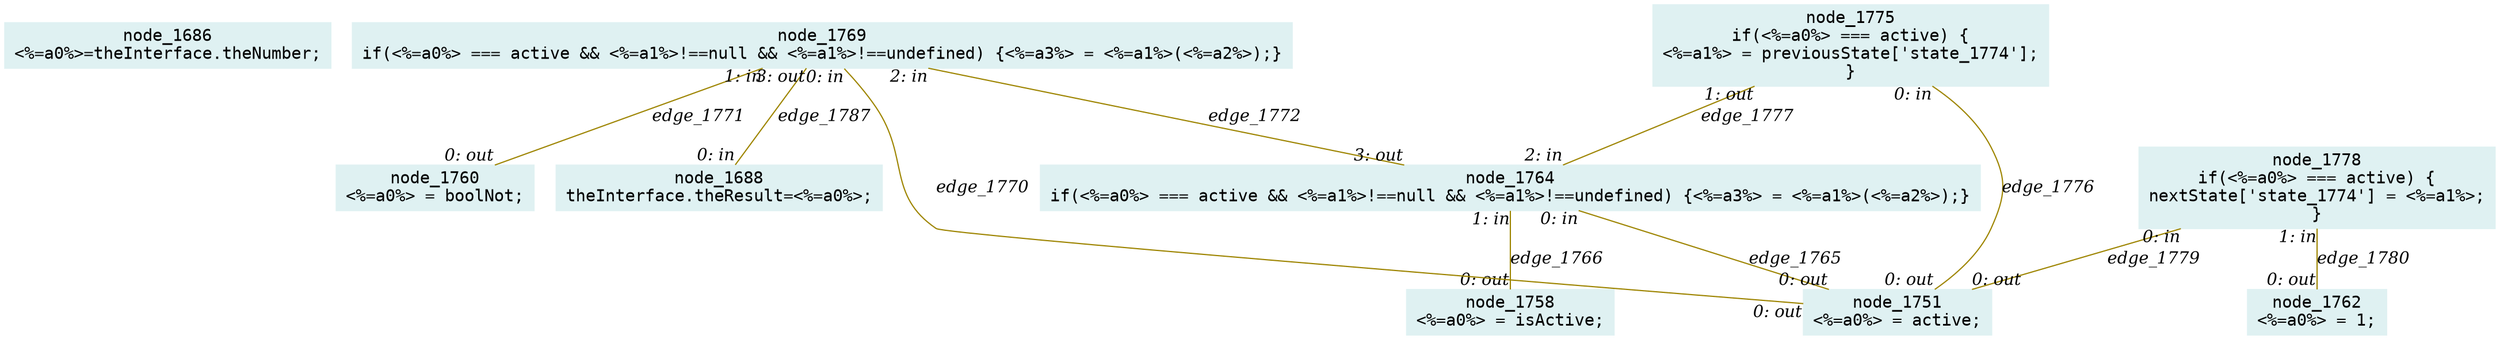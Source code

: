 digraph g{node_1686 [shape="box", style="filled", color="#dff1f2", fontname="Courier", label="node_1686
<%=a0%>=theInterface.theNumber;
" ]
node_1688 [shape="box", style="filled", color="#dff1f2", fontname="Courier", label="node_1688
theInterface.theResult=<%=a0%>;
" ]
node_1751 [shape="box", style="filled", color="#dff1f2", fontname="Courier", label="node_1751
<%=a0%> = active;
" ]
node_1758 [shape="box", style="filled", color="#dff1f2", fontname="Courier", label="node_1758
<%=a0%> = isActive;
" ]
node_1760 [shape="box", style="filled", color="#dff1f2", fontname="Courier", label="node_1760
<%=a0%> = boolNot;
" ]
node_1762 [shape="box", style="filled", color="#dff1f2", fontname="Courier", label="node_1762
<%=a0%> = 1;
" ]
node_1764 [shape="box", style="filled", color="#dff1f2", fontname="Courier", label="node_1764
if(<%=a0%> === active && <%=a1%>!==null && <%=a1%>!==undefined) {<%=a3%> = <%=a1%>(<%=a2%>);}
" ]
node_1769 [shape="box", style="filled", color="#dff1f2", fontname="Courier", label="node_1769
if(<%=a0%> === active && <%=a1%>!==null && <%=a1%>!==undefined) {<%=a3%> = <%=a1%>(<%=a2%>);}
" ]
node_1775 [shape="box", style="filled", color="#dff1f2", fontname="Courier", label="node_1775
if(<%=a0%> === active) {
<%=a1%> = previousState['state_1774'];
}
" ]
node_1778 [shape="box", style="filled", color="#dff1f2", fontname="Courier", label="node_1778
if(<%=a0%> === active) {
nextState['state_1774'] = <%=a1%>;
}
" ]
node_1764 -> node_1751 [dir=none, arrowHead=none, fontname="Times-Italic", arrowsize=1, color="#9d8400", label="edge_1765",  headlabel="0: out", taillabel="0: in" ]
node_1764 -> node_1758 [dir=none, arrowHead=none, fontname="Times-Italic", arrowsize=1, color="#9d8400", label="edge_1766",  headlabel="0: out", taillabel="1: in" ]
node_1769 -> node_1751 [dir=none, arrowHead=none, fontname="Times-Italic", arrowsize=1, color="#9d8400", label="edge_1770",  headlabel="0: out", taillabel="0: in" ]
node_1769 -> node_1760 [dir=none, arrowHead=none, fontname="Times-Italic", arrowsize=1, color="#9d8400", label="edge_1771",  headlabel="0: out", taillabel="1: in" ]
node_1769 -> node_1764 [dir=none, arrowHead=none, fontname="Times-Italic", arrowsize=1, color="#9d8400", label="edge_1772",  headlabel="3: out", taillabel="2: in" ]
node_1775 -> node_1751 [dir=none, arrowHead=none, fontname="Times-Italic", arrowsize=1, color="#9d8400", label="edge_1776",  headlabel="0: out", taillabel="0: in" ]
node_1775 -> node_1764 [dir=none, arrowHead=none, fontname="Times-Italic", arrowsize=1, color="#9d8400", label="edge_1777",  headlabel="2: in", taillabel="1: out" ]
node_1778 -> node_1751 [dir=none, arrowHead=none, fontname="Times-Italic", arrowsize=1, color="#9d8400", label="edge_1779",  headlabel="0: out", taillabel="0: in" ]
node_1778 -> node_1762 [dir=none, arrowHead=none, fontname="Times-Italic", arrowsize=1, color="#9d8400", label="edge_1780",  headlabel="0: out", taillabel="1: in" ]
node_1769 -> node_1688 [dir=none, arrowHead=none, fontname="Times-Italic", arrowsize=1, color="#9d8400", label="edge_1787",  headlabel="0: in", taillabel="3: out" ]
}